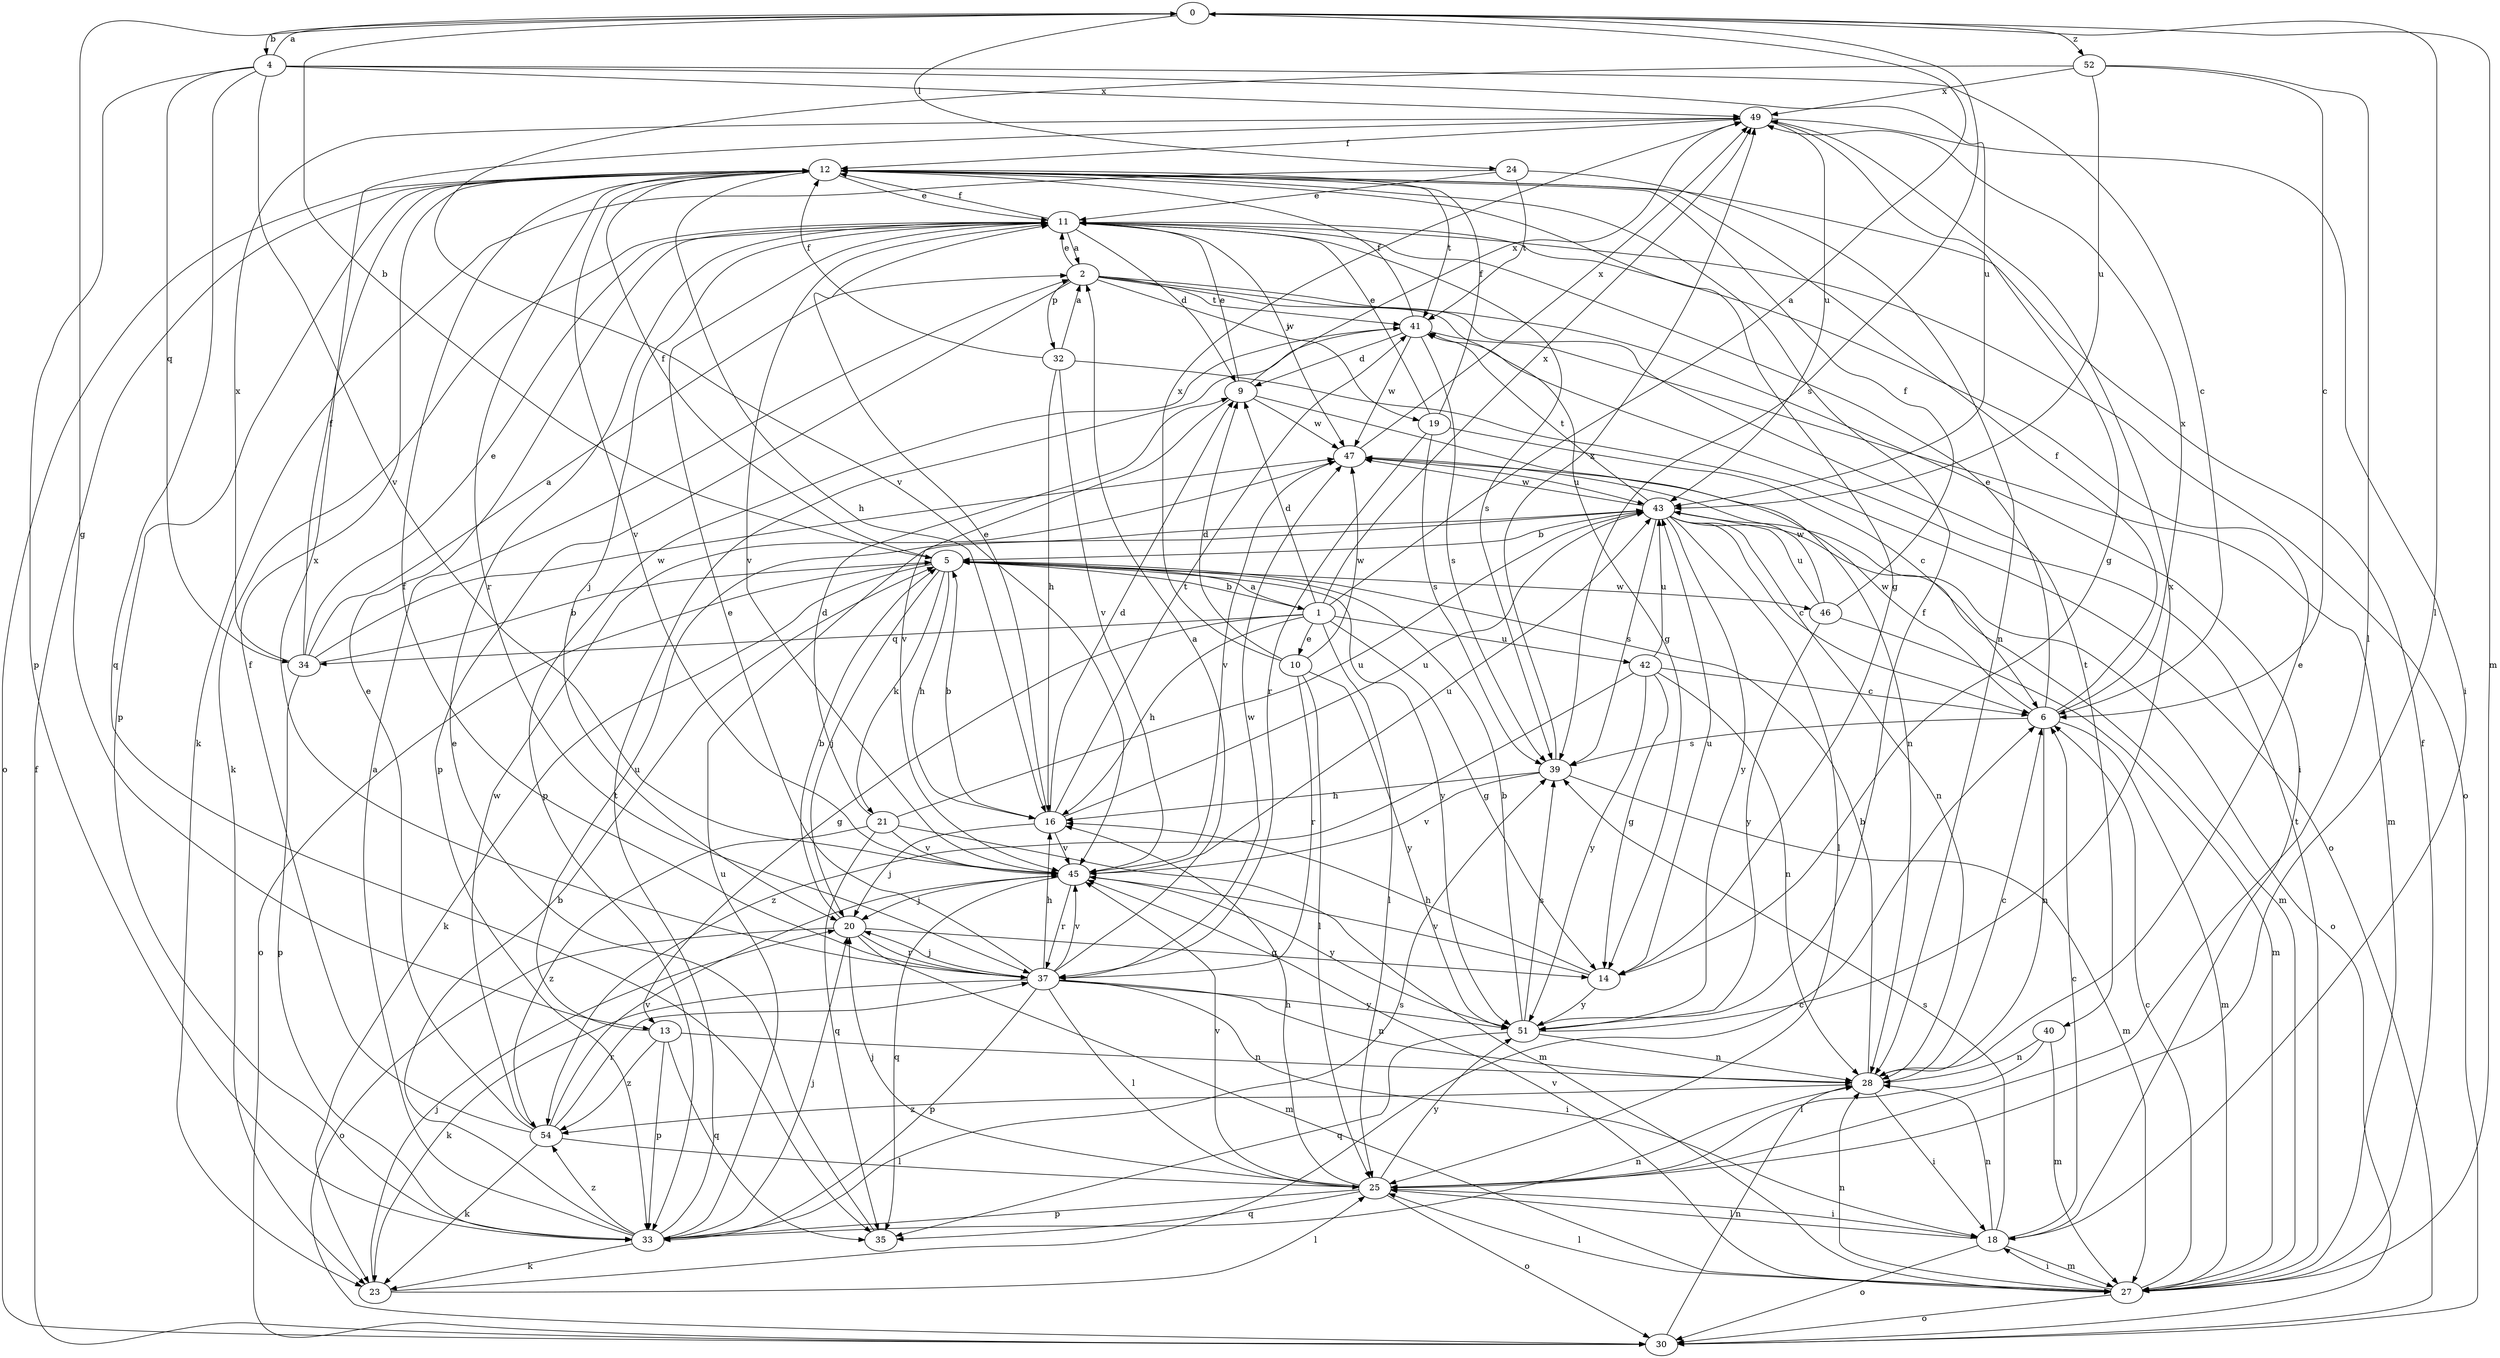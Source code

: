 strict digraph  {
0;
1;
2;
4;
5;
6;
9;
10;
11;
12;
13;
14;
16;
18;
19;
20;
21;
23;
24;
25;
27;
28;
30;
32;
33;
34;
35;
37;
39;
40;
41;
42;
43;
45;
46;
47;
49;
51;
52;
54;
0 -> 4  [label=b];
0 -> 5  [label=b];
0 -> 13  [label=g];
0 -> 24  [label=l];
0 -> 25  [label=l];
0 -> 27  [label=m];
0 -> 39  [label=s];
0 -> 52  [label=z];
1 -> 0  [label=a];
1 -> 5  [label=b];
1 -> 9  [label=d];
1 -> 10  [label=e];
1 -> 13  [label=g];
1 -> 14  [label=g];
1 -> 16  [label=h];
1 -> 25  [label=l];
1 -> 34  [label=q];
1 -> 42  [label=u];
1 -> 49  [label=x];
2 -> 11  [label=e];
2 -> 14  [label=g];
2 -> 18  [label=i];
2 -> 19  [label=j];
2 -> 32  [label=p];
2 -> 33  [label=p];
2 -> 40  [label=t];
2 -> 41  [label=t];
4 -> 0  [label=a];
4 -> 6  [label=c];
4 -> 33  [label=p];
4 -> 34  [label=q];
4 -> 35  [label=q];
4 -> 43  [label=u];
4 -> 45  [label=v];
4 -> 49  [label=x];
5 -> 1  [label=a];
5 -> 12  [label=f];
5 -> 16  [label=h];
5 -> 20  [label=j];
5 -> 21  [label=k];
5 -> 23  [label=k];
5 -> 30  [label=o];
5 -> 46  [label=w];
5 -> 51  [label=y];
6 -> 11  [label=e];
6 -> 12  [label=f];
6 -> 27  [label=m];
6 -> 28  [label=n];
6 -> 39  [label=s];
6 -> 47  [label=w];
6 -> 49  [label=x];
9 -> 11  [label=e];
9 -> 28  [label=n];
9 -> 45  [label=v];
9 -> 47  [label=w];
9 -> 49  [label=x];
10 -> 9  [label=d];
10 -> 25  [label=l];
10 -> 37  [label=r];
10 -> 47  [label=w];
10 -> 49  [label=x];
10 -> 51  [label=y];
11 -> 2  [label=a];
11 -> 9  [label=d];
11 -> 12  [label=f];
11 -> 20  [label=j];
11 -> 23  [label=k];
11 -> 30  [label=o];
11 -> 39  [label=s];
11 -> 45  [label=v];
11 -> 47  [label=w];
12 -> 11  [label=e];
12 -> 14  [label=g];
12 -> 16  [label=h];
12 -> 30  [label=o];
12 -> 33  [label=p];
12 -> 37  [label=r];
12 -> 41  [label=t];
12 -> 45  [label=v];
13 -> 28  [label=n];
13 -> 33  [label=p];
13 -> 35  [label=q];
13 -> 43  [label=u];
13 -> 54  [label=z];
14 -> 16  [label=h];
14 -> 43  [label=u];
14 -> 45  [label=v];
14 -> 51  [label=y];
16 -> 5  [label=b];
16 -> 9  [label=d];
16 -> 11  [label=e];
16 -> 20  [label=j];
16 -> 41  [label=t];
16 -> 43  [label=u];
16 -> 45  [label=v];
18 -> 6  [label=c];
18 -> 25  [label=l];
18 -> 27  [label=m];
18 -> 28  [label=n];
18 -> 30  [label=o];
18 -> 39  [label=s];
19 -> 6  [label=c];
19 -> 11  [label=e];
19 -> 12  [label=f];
19 -> 37  [label=r];
19 -> 39  [label=s];
20 -> 5  [label=b];
20 -> 14  [label=g];
20 -> 27  [label=m];
20 -> 30  [label=o];
20 -> 37  [label=r];
21 -> 9  [label=d];
21 -> 27  [label=m];
21 -> 35  [label=q];
21 -> 43  [label=u];
21 -> 45  [label=v];
21 -> 54  [label=z];
23 -> 6  [label=c];
23 -> 20  [label=j];
23 -> 25  [label=l];
24 -> 11  [label=e];
24 -> 23  [label=k];
24 -> 28  [label=n];
24 -> 41  [label=t];
25 -> 16  [label=h];
25 -> 18  [label=i];
25 -> 20  [label=j];
25 -> 30  [label=o];
25 -> 33  [label=p];
25 -> 35  [label=q];
25 -> 45  [label=v];
25 -> 51  [label=y];
27 -> 6  [label=c];
27 -> 12  [label=f];
27 -> 18  [label=i];
27 -> 25  [label=l];
27 -> 28  [label=n];
27 -> 30  [label=o];
27 -> 41  [label=t];
27 -> 45  [label=v];
28 -> 5  [label=b];
28 -> 6  [label=c];
28 -> 11  [label=e];
28 -> 18  [label=i];
28 -> 54  [label=z];
30 -> 12  [label=f];
30 -> 28  [label=n];
32 -> 2  [label=a];
32 -> 12  [label=f];
32 -> 16  [label=h];
32 -> 30  [label=o];
32 -> 45  [label=v];
33 -> 2  [label=a];
33 -> 5  [label=b];
33 -> 20  [label=j];
33 -> 23  [label=k];
33 -> 28  [label=n];
33 -> 39  [label=s];
33 -> 41  [label=t];
33 -> 43  [label=u];
33 -> 54  [label=z];
34 -> 2  [label=a];
34 -> 5  [label=b];
34 -> 11  [label=e];
34 -> 12  [label=f];
34 -> 33  [label=p];
34 -> 47  [label=w];
34 -> 49  [label=x];
35 -> 11  [label=e];
37 -> 2  [label=a];
37 -> 11  [label=e];
37 -> 12  [label=f];
37 -> 16  [label=h];
37 -> 18  [label=i];
37 -> 20  [label=j];
37 -> 23  [label=k];
37 -> 25  [label=l];
37 -> 28  [label=n];
37 -> 33  [label=p];
37 -> 45  [label=v];
37 -> 47  [label=w];
37 -> 49  [label=x];
37 -> 51  [label=y];
39 -> 16  [label=h];
39 -> 27  [label=m];
39 -> 45  [label=v];
39 -> 49  [label=x];
40 -> 25  [label=l];
40 -> 27  [label=m];
40 -> 28  [label=n];
41 -> 9  [label=d];
41 -> 12  [label=f];
41 -> 27  [label=m];
41 -> 33  [label=p];
41 -> 39  [label=s];
41 -> 47  [label=w];
42 -> 6  [label=c];
42 -> 14  [label=g];
42 -> 28  [label=n];
42 -> 43  [label=u];
42 -> 51  [label=y];
42 -> 54  [label=z];
43 -> 5  [label=b];
43 -> 6  [label=c];
43 -> 25  [label=l];
43 -> 27  [label=m];
43 -> 28  [label=n];
43 -> 30  [label=o];
43 -> 39  [label=s];
43 -> 41  [label=t];
43 -> 47  [label=w];
43 -> 51  [label=y];
45 -> 20  [label=j];
45 -> 35  [label=q];
45 -> 37  [label=r];
45 -> 43  [label=u];
45 -> 51  [label=y];
46 -> 12  [label=f];
46 -> 27  [label=m];
46 -> 43  [label=u];
46 -> 47  [label=w];
46 -> 51  [label=y];
47 -> 43  [label=u];
47 -> 45  [label=v];
47 -> 49  [label=x];
49 -> 12  [label=f];
49 -> 14  [label=g];
49 -> 18  [label=i];
49 -> 43  [label=u];
51 -> 5  [label=b];
51 -> 12  [label=f];
51 -> 28  [label=n];
51 -> 35  [label=q];
51 -> 39  [label=s];
51 -> 49  [label=x];
52 -> 6  [label=c];
52 -> 25  [label=l];
52 -> 43  [label=u];
52 -> 45  [label=v];
52 -> 49  [label=x];
54 -> 11  [label=e];
54 -> 12  [label=f];
54 -> 23  [label=k];
54 -> 25  [label=l];
54 -> 37  [label=r];
54 -> 45  [label=v];
54 -> 47  [label=w];
}
